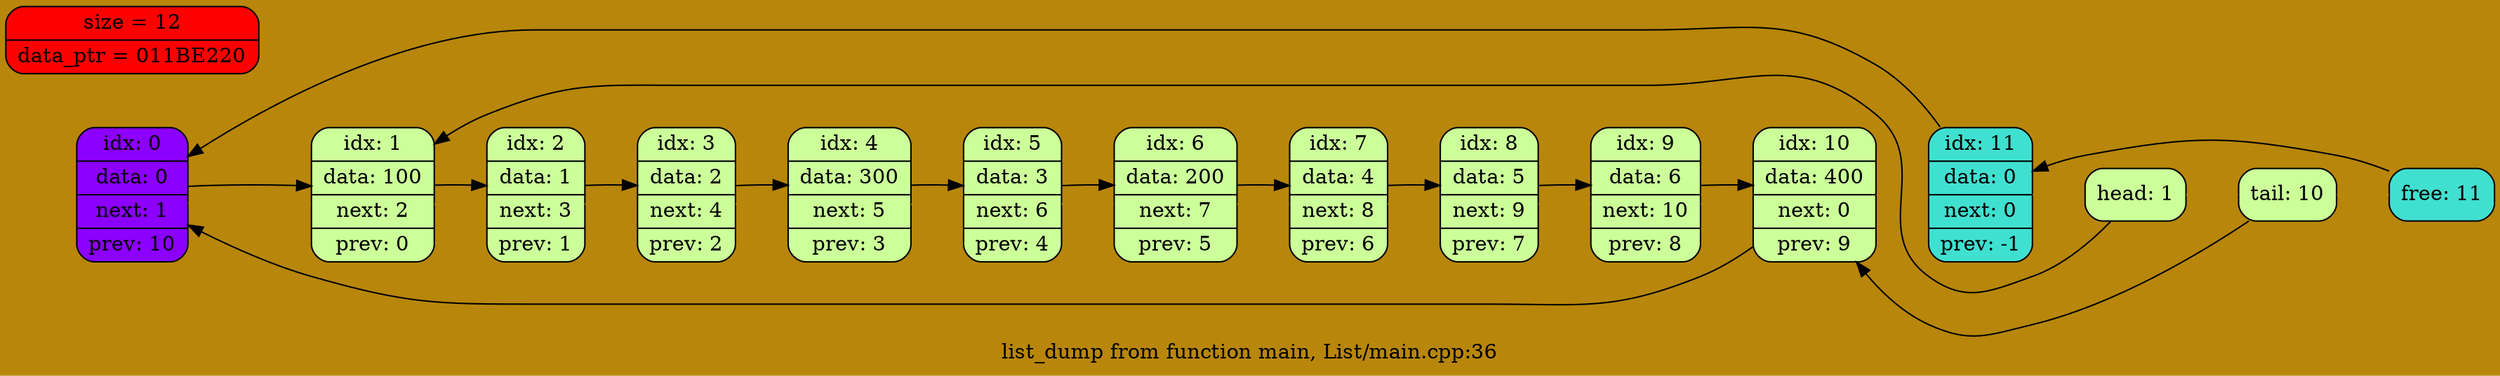 digraph List {
	rankdir = LR;
	node [shape = record];
	bgcolor = "#B8860B";
	0 -> 0 -> 1 -> 2 -> 3 -> 4 -> 5 -> 6 -> 7 -> 8 -> 9 -> 10 -> 11 -> head -> tail -> free[arrowsize = 0.0, weight = 10000, color = "#B8860B"];
	0 [shape = Mrecord, style = filled, fillcolor = "#8B00FF", label = "idx: 0 | data: 0 | next: 1 | prev: 10"];
	1 [shape = Mrecord, style = filled, fillcolor = "#ccff99", label = "idx: 1 | data: 100 | next: 2 | prev: 0"];
	2 [shape = Mrecord, style = filled, fillcolor = "#ccff99", label = "idx: 2 | data: 1 | next: 3 | prev: 1"];
	3 [shape = Mrecord, style = filled, fillcolor = "#ccff99", label = "idx: 3 | data: 2 | next: 4 | prev: 2"];
	4 [shape = Mrecord, style = filled, fillcolor = "#ccff99", label = "idx: 4 | data: 300 | next: 5 | prev: 3"];
	5 [shape = Mrecord, style = filled, fillcolor = "#ccff99", label = "idx: 5 | data: 3 | next: 6 | prev: 4"];
	6 [shape = Mrecord, style = filled, fillcolor = "#ccff99", label = "idx: 6 | data: 200 | next: 7 | prev: 5"];
	7 [shape = Mrecord, style = filled, fillcolor = "#ccff99", label = "idx: 7 | data: 4 | next: 8 | prev: 6"];
	8 [shape = Mrecord, style = filled, fillcolor = "#ccff99", label = "idx: 8 | data: 5 | next: 9 | prev: 7"];
	9 [shape = Mrecord, style = filled, fillcolor = "#ccff99", label = "idx: 9 | data: 6 | next: 10 | prev: 8"];
	10 [shape = Mrecord, style = filled, fillcolor = "#ccff99", label = "idx: 10 | data: 400 | next: 0 | prev: 9"];
	11 [shape = Mrecord, style = filled, fillcolor = "#40E0D0", label = "idx: 11 | data: 0 | next: 0 | prev: -1"];
	head [shape = Mrecord, style = filled, fillcolor = "#ccff99", label = "head: 1"];
	tail [shape = Mrecord, style = filled, fillcolor = "#ccff99", label = "tail: 10"];
	free [shape = Mrecord, style = filled, fillcolor = "#40E0D0", label = "free: 11"];
	0 -> 1
	1 -> 2
	2 -> 3
	3 -> 4
	4 -> 5
	5 -> 6
	6 -> 7
	7 -> 8
	8 -> 9
	9 -> 10
	10 -> 0
	11 -> 0
	head -> 1
	tail -> 10
	free -> 11
	label = "list_dump from function main, List/main.cpp:36";
	All[shape = Mrecord, style = filled, fillcolor = "#ff0000", label = "size = 12 | data_ptr = 011BE220"];}
